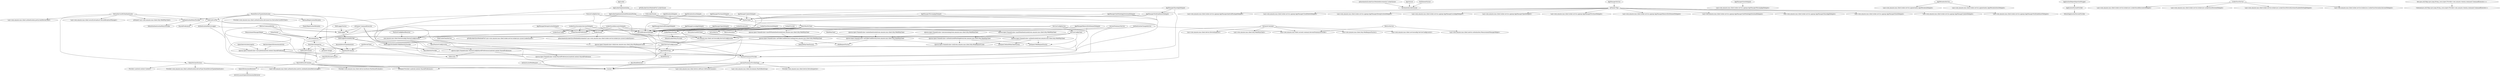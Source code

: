 digraph G1 {
  concentrate = true;
  n2 [label="@FullLockerSyncModule$Full LockerSyncer"];
  n2 -> FullLockerSyncer;
  n3 [label="@IncrementalLockerSyncModule$Incremental LockerSyncer"];
  n3 -> IncrementalLockerSyncer;
  n4 [label="@Named CommandExecutor"];
  n4 -> DeviceInspector;
  n4 -> MASLogger;
  n4 -> Context;
  n4 -> AccountSummaryProvider;
  n5 [label="@Named Map"];
  n6 [label="Lazy<com.amazon.mas.client.locker.service.appmgr.AppManagerAndroidPackageDelegate>"];
  n5 -> n6;
  n7 [label="Lazy<com.amazon.mas.client.locker.service.appmgr.AppManagerCloudDeleteDelegate>"];
  n5 -> n7;
  n8 [label="Lazy<com.amazon.mas.client.locker.service.appmgr.AppManagerDeregistrationDelegate>"];
  n5 -> n8;
  n9 [label="Lazy<com.amazon.mas.client.locker.service.appmgr.AppManagerLocalAppDelegate>"];
  n5 -> n9;
  n10 [label="Lazy<com.amazon.mas.client.locker.service.appmgr.AppManagerOpenDelegate>"];
  n5 -> n10;
  n11 [label="Lazy<com.amazon.mas.client.locker.service.appmgr.AppManagerPurchaseDelegate>"];
  n5 -> n11;
  n12 [label="Lazy<com.amazon.mas.client.locker.service.appmgr.AppManagerRemoveEntitlementDelegate>"];
  n5 -> n12;
  n13 [label="Lazy<com.amazon.mas.client.locker.service.appmgr.AppManagerSafeModeAppDownloadDelegate>"];
  n5 -> n13;
  n14 [label="Lazy<com.amazon.mas.client.locker.service.appmgr.AppManagerShareAppDelegate>"];
  n5 -> n14;
  n15 [label="Lazy<com.amazon.mas.client.locker.service.appmgr.AppManagerStateDelegate>"];
  n5 -> n15;
  n16 [label="Lazy<com.amazon.mas.client.locker.service.appmgr.AppManagerUpdateDelegate>"];
  n5 -> n16;
  n17 [label="Lazy<com.amazon.mas.client.locker.service.appmgr.AppManagerVerifyAndInsertDelegate>"];
  n5 -> n17;
  n18 [label="@javax.inject.Named(value=authenticated)/com.amazon.mas.client.http.WebHttpClient"];
  n19 [label="@Named DefaultHttpClientFactory"];
  n18 -> n19;
  n20 [label="@Named WebRequestFactory"];
  n18 -> n20;
  n21 [label="@javax.inject.Named(value=null)/com.amazon.mas.client.http.HttpRequestCache"];
  n18 -> n21;
  n22 [label="@javax.inject.Named(value=authenticatedNonSingleton)/com.amazon.mas.client.http.WebHttpClient"];
  n22 -> n19;
  n22 -> n20;
  n22 -> n21;
  n23 [label="@javax.inject.Named(value=disk)/com.amazon.mas.client.http.HttpRequestCache"];
  n23 -> Context;
  n24 [label="@javax.inject.Named(value=encrypted)/android.content.SharedPreferences"];
  n24 -> Context;
  n24 -> Obfuscator;
  n25 [label="@javax.inject.Named(value=featureConfigSharedPreferences)/android.content.SharedPreferences"];
  n25 -> Context;
  n25 -> Obfuscator;
  n26 [label="@javax.inject.Named(value=lockerSharedPreferences)/android.content.SharedPreferences"];
  n26 -> Context;
  n27 [label="@javax.inject.Named(value=masDSAuthenticated)/com.amazon.mas.client.http.WebHttpClient"];
  n27 -> n22;
  n28 [label="@javax.inject.Named(value=masDSNonAuthenticated)/com.amazon.mas.client.http.WebHttpClient"];
  n29 [label="@javax.inject.Named(value=notToBeUsedDirectlyCaching)/com.amazon.mas.client.http.WebHttpClient"];
  n28 -> n29;
  n30 [label="@javax.inject.Named(value=nonAuthenticated)/com.amazon.mas.client.http.WebHttpClient"];
  n31 [label="@javax.inject.Named(value=notToBeUsedDirectly)/com.amazon.mas.client.http.WebHttpClient"];
  n30 -> n31;
  n32 [label="@javax.inject.Named(value=nonconsuming)/com.amazon.mas.client.http.WebHttpClient"];
  n32 -> n31;
  n31 -> n21;
  n31 -> DefaultHttpClientFactory;
  n31 -> WebRequestFactory;
  n29 -> n23;
  n29 -> DefaultHttpClientFactory;
  n29 -> WebRequestFactory;
  AccountSummaryProvider -> AccountSummaryProviderImpl;
  n33 [label="@Named Provider<android.content.SharedPreferences>"];
  AccountSummaryProviderImpl -> n33;
  n34 [label="Provider<com.amazon.mas.client.device.DeviceInspector>"];
  AccountSummaryProviderImpl -> n34;
  n35 [label="Lazy<com.amazon.mas.client.authentication.metrics.AuthenticationMetricsLogger>"];
  AccountSummaryProviderImpl -> n35;
  n36 [label="Lazy<com.amazon.mas.client.device.software.SoftwareEvaluator>"];
  AccountSummaryProviderImpl -> n36;
  n37 [label="Lazy<com.amazon.mas.client.dscommon.MasDsBootstrap>"];
  AccountSummaryProviderImpl -> n37;
  AccountSummaryProviderImpl -> Context;
  AccountSummaryService -> AccountSummaryProviderImpl;
  AccountSummaryService -> SecureBroadcastManager;
  AmazonDeviceTypeAnnotator -> HardwareEvaluator;
  AppLocker -> AppLockerImplementation;
  n38 [label="AppLockerImplementation$MetadataFetcher"];
  AppLockerImplementation -> n38;
  AppLockerImplementation -> Context;
  AppLockerImplementation -> AccountSummaryProvider;
  n38 -> SecureBroadcastManager;
  n38 -> MasDsClient;
  n38 -> Context;
  AppManagerAndroidPackageDelegate -> SecureBroadcastManager;
  AppManagerDeregistrationDelegate -> LockerSharedPreferences;
  AppManagerLocalAppDelegate -> SecureBroadcastManager;
  AppManagerMissingAppDelegate -> MasDsClient;
  AppManagerMissingAppDelegate -> AccountSummaryProvider;
  AppManagerOpenDelegate -> SecureBroadcastManager;
  AppManagerPurchaseDelegate -> SecureBroadcastManager;
  AppManagerPurchaseDelegate -> MasDsClient;
  AppManagerPurchaseDelegate -> AccountSummaryProvider;
  AppManagerRemoveEntitlementDelegate -> SecureBroadcastManager;
  AppManagerRemoveEntitlementDelegate -> AccountSummaryProvider;
  AppManagerSafeModeAppDownloadDelegate -> MasDsClient;
  AppManagerSafeModeAppDownloadDelegate -> AccountSummaryProvider;
  AppManagerService -> n5;
  AppManagerShareAppDelegate -> SecureBroadcastManager;
  AppManagerShareAppDelegate -> AppManagerVerifyAndInsertDelegate;
  AppManagerShareAppDelegate -> AccountSummaryProvider;
  n39 [label="Lazy<com.amazon.mas.client.locker.service.appmgr.AppManagerMissingAppDelegate>"];
  AppManagerStateDelegate -> n39;
  AppManagerUpdateDelegate -> SecureBroadcastManager;
  AppManagerUpdateDelegate -> MasDsClient;
  AppManagerUpdateDelegate -> AccountSummaryProvider;
  AppManagerVerifyAndInsertDelegate -> SecureBroadcastManager;
  AppManagerVerifyAndInsertDelegate -> MasDsClient;
  AppManagerVerifyAndInsertDelegate -> AccountSummaryProvider;
  AppMetadataDelegate -> SecureBroadcastManager;
  AppMetadataDelegate -> MasDsClient;
  n40 [label="Lazy<com.amazon.mas.client.locker.service.appmetadata.AppMetadataDelegate>"];
  AppMetadataService -> n40;
  n41 [label="Lazy<com.amazon.mas.client.locker.service.appmetadata.AppMetadataSyncDelegate>"];
  AppMetadataService -> n41;
  AppMetadataSyncDelegate -> SecureBroadcastManager;
  AppMetadataSyncDelegate -> MasDsClient;
  n42 [label="ApplicationHelper$InjectionWrapper"];
  n42 -> ApplicationVersionProvider;
  ApplicationVersionProvider -> DefaultApplicationVersionProvider;
  AppsSyncer -> IncrementalLockerSyncer;
  AuthPortalClient -> Context;
  AuthPortalClient -> HardwareEvaluator;
  AuthenticatedWebRequest -> Context;
  AuthenticationChangeService -> SecureBroadcastManager;
  n43 [label="Lazy<com.amazon.mas.client.account.summary.AccountSummaryProvider>"];
  AuthenticationChangeService -> n43;
  AuthenticationMetricsLogger -> MASLogger;
  AuthenticationMetricsLogger -> Context;
  AuthenticationPolicyProvider -> DefaultAuthenticationPolicyProvider;
  BasicBuildDetector -> Context;
  n44 [label="@Named Integer"];
  BasicDeviceInspector -> n44;
  BasicDeviceInspector -> Context;
  BasicDeviceInspector -> HardwareEvaluator;
  BasicDeviceInspector -> SoftwareEvaluator;
  BasicFeatureConfigLocator -> n25;
  BasicHardwareEvaluator -> Context;
  BasicIdentityProvider -> AccountSummaryProvider;
  BasicMasDsClient -> MasDsBootstrap;
  BasicMasDsClient -> n27;
  BasicMasDsClient -> n28;
  BasicMasDsClient -> DeviceInspector;
  BasicMasDsClient -> MASLogger;
  BasicMasDsClient -> ActiveMetrics;
  BasicMasDsClient -> Context;
  BasicMasDsClient -> AccountSummaryProvider;
  BasicMasDsClient -> MetricsSerializer;
  n45 [label="com.amazon.mas.client.serviceconfig.ServiceConfigLocator"];
  BasicMasDsClient -> n45;
  BasicServiceConfigLocator -> MasDsBootstrap;
  BasicServiceConfigLocator -> n24;
  BasicServiceConfigLocator -> Context;
  BasicSoftwareEvaluator -> n33;
  n46 [label="Provider<com.amazon.mas.client.device.hardware.HardwareEvaluator>"];
  BasicSoftwareEvaluator -> n46;
  BasicSoftwareEvaluator -> Context;
  BasicSoftwareEvaluator -> OpenGlExtensionsRetriever;
  BuildDetector -> BasicBuildDetector;
  DeviceInspector -> BasicDeviceInspector;
  DeviceServiceSSOAuthenticator -> InferredCorPfm;
  DeviceServiceSSOAuthenticator -> AuthenticationPolicyProvider;
  n47 [label="@Named Lazy<com.amazon.mas.client.http.WebHttpClient>"];
  DeviceServiceSSOAuthenticator -> n47;
  n48 [label="Lazy<com.amazon.mas.client.authentication.portal.AuthPortalClient>"];
  DeviceServiceSSOAuthenticator -> n48;
  n49 [label="Lazy<com.amazon.mas.client.security.broadcast.SecureBroadcastManager>"];
  DeviceServiceSSOAuthenticator -> n49;
  n50 [label="TokenFetcher$Factory"];
  DeviceServiceSSOAuthenticator -> n50;
  DeviceServiceSSOClient -> n18;
  DeviceServiceSSOClient -> Context;
  DiskCacheCleanService -> n23;
  EntitlementSyncer -> IncrementalLockerSyncer;
  n51 [label="com.amazon.mas.client.featureconfig.FeatureConfigLocator"];
  FeatureConfigResetReceiver -> n51;
  FeatureConfigService -> SecureBroadcastManager;
  FeatureConfigService -> DeviceInspector;
  FeatureConfigService -> MasDsClient;
  FeatureConfigService -> n51;
  FeatureConfigService -> n25;
  FeatureConfigService -> AccountSummaryProvider;
  FeatureConfigService -> SoftwareEvaluator;
  FeatureConfigService -> n45;
  FullLockerSyncer -> SecureBroadcastManager;
  FullLockerSyncer -> MasDsClient;
  GlobalValues -> DeviceInspector;
  GlobalValues -> HardwareEvaluator;
  GlobalValues -> SoftwareEvaluator;
  HardwareEvaluator -> BasicHardwareEvaluator;
  InferredCorPfm -> SecureBroadcastManager;
  InferredCorPfm -> SharedPreferences;
  InferredCorPfm -> AuthenticationMetricsLogger;
  InstanceContainer -> n43;
  n52 [label="Lazy<com.amazon.mas.client.device.DeviceInspector>"];
  InstanceContainer -> n52;
  n53 [label="Lazy<com.amazon.mas.client.http.WebHttpClient>"];
  InstanceContainer -> n53;
  n54 [label="Lazy<com.amazon.mas.client.http.WebRequestFactory>"];
  InstanceContainer -> n54;
  n55 [label="Lazy<com.amazon.mas.client.serviceconfig.ServiceConfigLocator>"];
  InstanceContainer -> n55;
  InstanceContainer -> Context;
  LockerBroadcaster -> SecureBroadcastManager;
  LockerPolicyProvider -> DefaultLockerPolicyProvider;
  LockerProvider -> SecureBroadcastManager;
  LockerProvider -> LockerPolicyProvider;
  LockerSharedPreferences -> n26;
  LockerSyncAllAccountsDelegate -> LockerSharedPreferences;
  LockerSyncAllAccountsDelegate -> SecureBroadcastManager;
  LockerSyncAllAccountsDelegate -> LockerPolicyProvider;
  LockerSyncAllAccountsDelegate -> LockerSyncConfig;
  LockerSyncAllAccountsDelegate -> AccountSummaryProvider;
  LockerSyncAllAccountsDelegate -> LockerSyncer;
  LockerSyncAllAccountsDelegate -> n45;
  LockerSyncConfig -> n51;
  LockerSyncDecisionDelegate -> LockerSharedPreferences;
  LockerSyncDecisionDelegate -> SecureBroadcastManager;
  LockerSyncDecisionDelegate -> LockerPolicyProvider;
  LockerSyncDecisionDelegate -> AccountSummaryProvider;
  LockerSyncSecondaryAccountDelegate -> LockerSharedPreferences;
  LockerSyncSecondaryAccountDelegate -> SecureBroadcastManager;
  LockerSyncSecondaryAccountDelegate -> LockerSyncConfig;
  LockerSyncSecondaryAccountDelegate -> LockerSyncer;
  n56 [label="Lazy<com.amazon.mas.client.locker.service.lockersync.LockerSyncAllAccountsDelegate>"];
  LockerSyncService -> n56;
  n57 [label="Lazy<com.amazon.mas.client.locker.service.lockersync.LockerSyncDecisionDelegate>"];
  LockerSyncService -> n57;
  n58 [label="Lazy<com.amazon.mas.client.locker.service.lockersync.LockerSyncNetworkListenerEnabledSettingDelegate>"];
  LockerSyncService -> n58;
  n59 [label="Lazy<com.amazon.mas.client.locker.service.lockersync.LockerSyncSecondaryAccountDelegate>"];
  LockerSyncService -> n59;
  n60 [label="@FullLockerSyncModule$Full Lazy<com.amazon.mas.client.locker.service.lockersync.syncer.LockerSyncer>"];
  LockerSyncer -> n60;
  n61 [label="@IncrementalLockerSyncModule$Incremental Lazy<com.amazon.mas.client.locker.service.lockersync.syncer.LockerSyncer>"];
  LockerSyncer -> n61;
  MASLogger -> MASLoggerAvailabilitySdk;
  n62 [label="MASLoggerAvailabilitySdk$IdentityProvider"];
  MASLoggerAvailabilitySdk -> n62;
  MASLoggerAvailabilitySdk -> AmazonDeviceTypeAnnotator;
  MASLoggerAvailabilitySdk -> Context;
  n62 -> BasicIdentityProvider;
  MASLoggerFactory -> MASLogger;
  MasDsBootstrap -> Context;
  MasDsBootstrap -> BuildDetector;
  MasDsClient -> BasicMasDsClient;
  MeasurementManagerHelper -> DeviceInspector;
  MeasurementManagerHelper -> Context;
  MeasurementManagerHelper -> AccountSummaryProvider;
  MetricsCommandAction -> DeviceInspector;
  MetricsCommandAction -> MASLogger;
  MetricsCommandAction -> Context;
  MetricsCommandAction -> AccountSummaryProvider;
  MetricsService -> n43;
  n63 [label="Lazy<com.amazon.mas.client.metrics.initialization.MeasurementManagerHelper>"];
  MetricsService -> n63;
  OpenGlActivityInterrogator -> n24;
  OpenGlExtensionsRetriever -> ActivityLaunchOpenGlExtensionsRetriever;
  OptionalRegistrationMetadata -> EmptyRegistrationMetadata;
  ParentDeviceTypeAuthenticator -> InferredCorPfm;
  ParentDeviceTypeAuthenticator -> MasDsBootstrap;
  ParentDeviceTypeAuthenticator -> AuthenticationPolicyProvider;
  ParentDeviceTypeAuthenticator -> OptionalRegistrationMetadata;
  ParentDeviceTypeAuthenticator -> DeviceInspector;
  n64 [label="Provider<com.amazon.mas.client.authentication.deviceservice.DeviceServiceSSOClient>"];
  ParentDeviceTypeAuthenticator -> n64;
  ParentDeviceTypeAuthenticator -> n24;
  ParentDeviceTypeAuthenticator -> Context;
  RetrieveOpenGlExtensionsActivity -> n24;
  SecureBroadcastManager -> Context;
  ServiceConfigClient -> n18;
  ServiceConfigClient -> n20;
  ServiceConfigClient -> DeviceInspector;
  ServiceConfigClient -> Context;
  ServiceConfigClient -> AccountSummaryProvider;
  ServiceConfigClient -> n45;
  ServiceConfigService -> SecureBroadcastManager;
  ServiceConfigService -> ServiceConfigClient;
  ServiceConfigService -> AccountSummaryProvider;
  ServiceConfigService -> n45;
  n65 [label="Set<java.util.Map<java.lang.String, javax.inject.Provider<com.amazon.venezia.command.CommandExecutor>>>"];
  n66 [label="Unbound:java.util.Map<java.lang.String, javax.inject.Provider<com.amazon.venezia.command.CommandExecutor>>"];
  n65 -> n66;
  SoftwareEvaluator -> BasicSoftwareEvaluator;
  n50 -> n33;
  n67 [label="Provider<android.content.Context>"];
  n50 -> n67;
  n68 [label="Provider<com.amazon.mas.client.authentication.deviceType.ParentDeviceTypeAuthenticator>"];
  n50 -> n68;
  n50 -> n35;
  WebHttpClient -> n31;
  n51 -> BasicFeatureConfigLocator;
  n45 -> BasicServiceConfigLocator;
}
